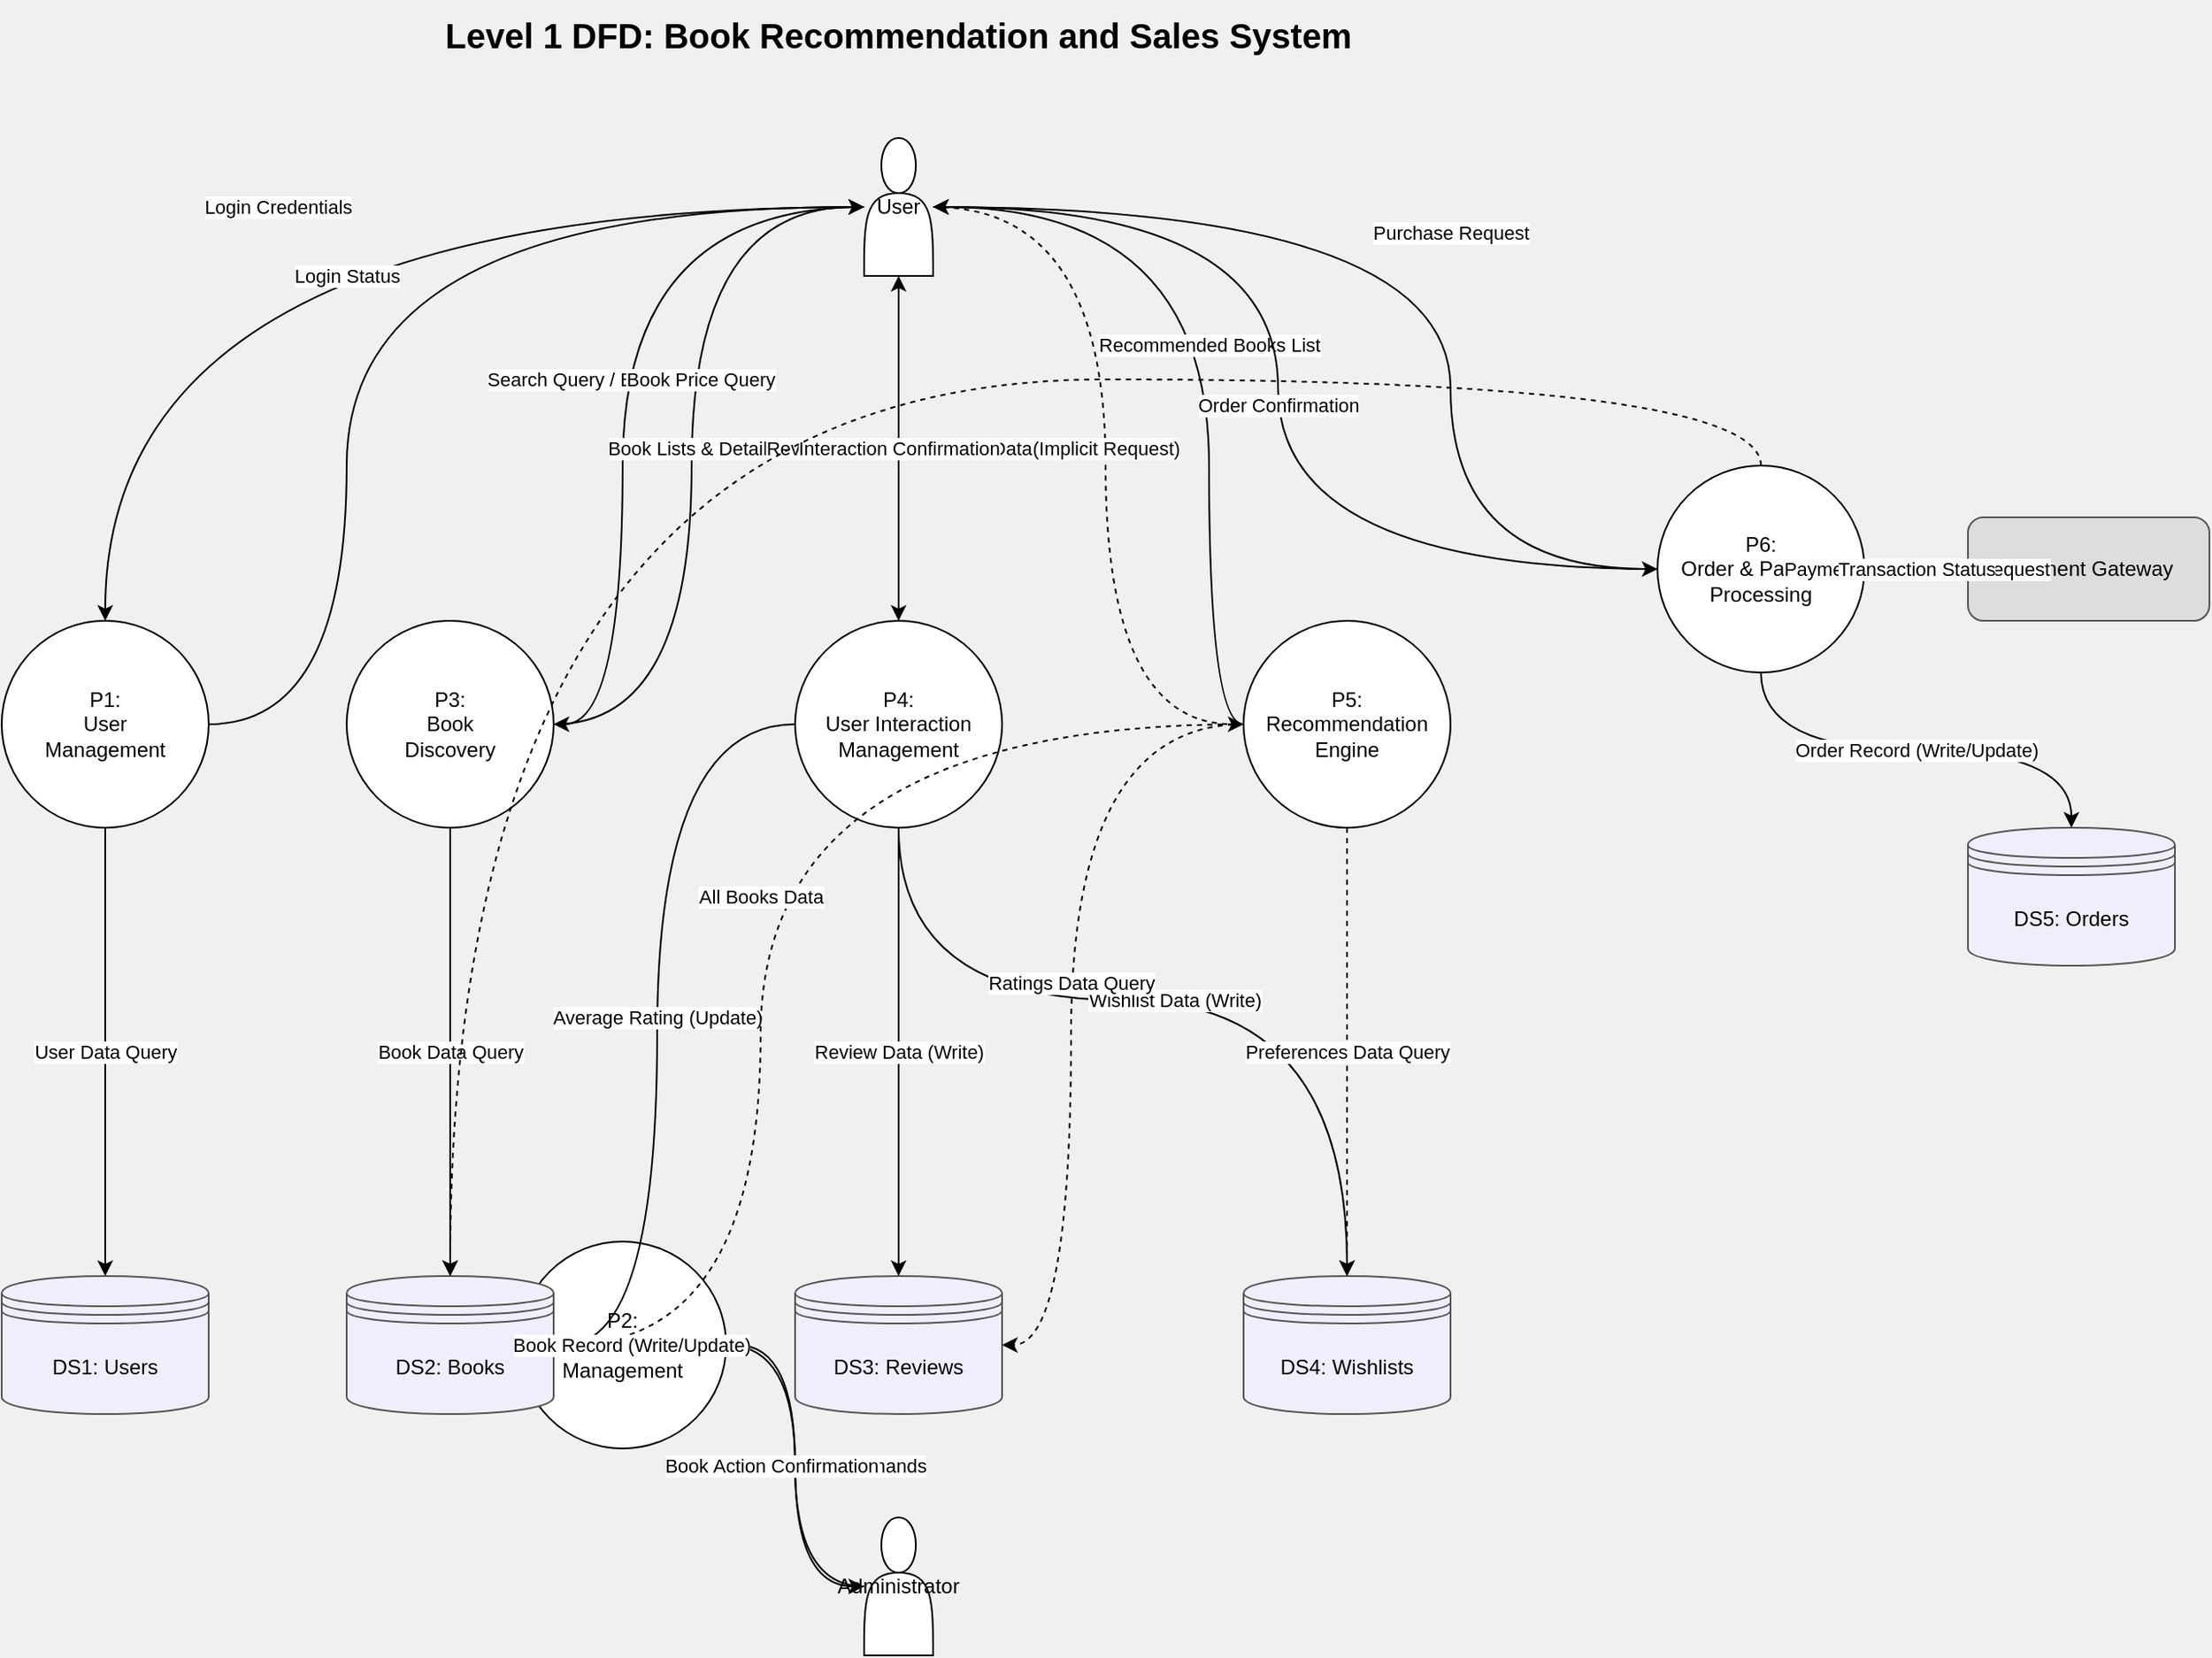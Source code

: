 <mxfile version="22.1.0" type="device">
  <diagram id="DFD-Level-1" name="Page-1">
    <mxGraphModel dx="1600" dy="900" grid="0" gridSize="10" guides="1" tooltips="1" connect="1" arrows="1" fold="1" page="1" pageScale="1" pageWidth="1800" pageHeight="1100" background="#f0f0f0" math="0" shadow="0">
      <root>
        <mxCell id="0" />
        <mxCell id="1" parent="0" />
        <mxCell id="title" value="Level 1 DFD: Book Recommendation and Sales System" style="text;html=1;strokeColor=none;fillColor=none;align=center;verticalAlign=middle;whiteSpace=wrap;rounded=0;fontSize=20;fontStyle=1;" vertex="1" parent="1">
          <mxGeometry x="500" y="20" width="800" height="40" as="geometry" />
        </mxCell>
        <mxCell id="user" value="User" style="shape=actor;whiteSpace=wrap;html=1;" vertex="1" parent="1">
          <mxGeometry x="880" y="100" width="40" height="80" as="geometry" />
        </mxCell>
        <mxCell id="admin" value="Administrator" style="shape=actor;whiteSpace=wrap;html=1;" vertex="1" parent="1">
          <mxGeometry x="880" y="900" width="40" height="80" as="geometry" />
        </mxCell>
        <mxCell id="pg" value="Payment Gateway" style="rounded=1;whiteSpace=wrap;html=1;fillColor=#DDDDDD;strokeColor=#555555;" vertex="1" parent="1">
          <mxGeometry x="1520" y="320" width="140" height="60" as="geometry" />
        </mxCell>
        <mxCell id="p1" value="P1:&lt;br&gt;User&lt;br&gt;Management" style="ellipse;whiteSpace=wrap;html=1;aspect=fixed;" vertex="1" parent="1">
          <mxGeometry x="380" y="380" width="120" height="120" as="geometry" />
        </mxCell>
        <mxCell id="p2" value="P2:&lt;br&gt;Book&lt;br&gt;Management" style="ellipse;whiteSpace=wrap;html=1;aspect=fixed;" vertex="1" parent="1">
          <mxGeometry x="680" y="740" width="120" height="120" as="geometry" />
        </mxCell>
        <mxCell id="p3" value="P3:&lt;br&gt;Book&lt;br&gt;Discovery" style="ellipse;whiteSpace=wrap;html=1;aspect=fixed;" vertex="1" parent="1">
          <mxGeometry x="580" y="380" width="120" height="120" as="geometry" />
        </mxCell>
        <mxCell id="p4" value="P4:&lt;br&gt;User Interaction&lt;br&gt;Management" style="ellipse;whiteSpace=wrap;html=1;aspect=fixed;" vertex="1" parent="1">
          <mxGeometry x="840" y="380" width="120" height="120" as="geometry" />
        </mxCell>
        <mxCell id="p5" value="P5:&lt;br&gt;Recommendation&lt;br&gt;Engine" style="ellipse;whiteSpace=wrap;html=1;aspect=fixed;" vertex="1" parent="1">
          <mxGeometry x="1100" y="380" width="120" height="120" as="geometry" />
        </mxCell>
        <mxCell id="p6" value="P6:&lt;br&gt;Order &amp; Payment&lt;br&gt;Processing" style="ellipse;whiteSpace=wrap;html=1;aspect=fixed;" vertex="1" parent="1">
          <mxGeometry x="1340" y="290" width="120" height="120" as="geometry" />
        </mxCell>
        <mxCell id="ds1" value="DS1: Users" style="shape=datastore;whiteSpace=wrap;html=1;fillColor=#EFEFFB;strokeColor=#555555;" vertex="1" parent="1">
          <mxGeometry x="380" y="760" width="120" height="80" as="geometry" />
        </mxCell>
        <mxCell id="ds2" value="DS2: Books" style="shape=datastore;whiteSpace=wrap;html=1;fillColor=#EFEFFB;strokeColor=#555555;" vertex="1" parent="1">
          <mxGeometry x="580" y="760" width="120" height="80" as="geometry" />
        </mxCell>
        <mxCell id="ds3" value="DS3: Reviews" style="shape=datastore;whiteSpace=wrap;html=1;fillColor=#EFEFFB;strokeColor=#555555;" vertex="1" parent="1">
          <mxGeometry x="840" y="760" width="120" height="80" as="geometry" />
        </mxCell>
        <mxCell id="ds4" value="DS4: Wishlists" style="shape=datastore;whiteSpace=wrap;html=1;fillColor=#EFEFFB;strokeColor=#555555;" vertex="1" parent="1">
          <mxGeometry x="1100" y="760" width="120" height="80" as="geometry" />
        </mxCell>
        <mxCell id="ds5" value="DS5: Orders" style="shape=datastore;whiteSpace=wrap;html=1;fillColor=#EFEFFB;strokeColor=#555555;" vertex="1" parent="1">
          <mxGeometry x="1520" y="500" width="120" height="80" as="geometry" />
        </mxCell>
        <mxCell id="flow-user-p1-in" value="Login Credentials" style="edgeStyle=elbowEdgeStyle;elbow=horizontal;html=1;curved=1;endArrow=classic;endFill=1;" edge="1" parent="1" source="user" target="p1">
          <mxGeometry relative="1" as="geometry">
            <Array as="points">
              <mxPoint x="440" y="280" />
            </Array>
          </mxGeometry>
        </mxCell>
        <mxCell id="flow-p1-user-out" value="Login Status" style="edgeStyle=elbowEdgeStyle;elbow=horizontal;html=1;curved=1;endArrow=classic;endFill=1;" edge="1" parent="1" source="p1" target="user">
          <mxGeometry relative="1" as="geometry">
            <Array as="points">
              <mxPoint x="580" y="280" />
            </Array>
          </mxGeometry>
        </mxCell>
        <mxCell id="flow-user-p3-in" value="Search Query / Browse Request" style="edgeStyle=elbowEdgeStyle;elbow=horizontal;html=1;curved=1;endArrow=classic;endFill=1;" edge="1" parent="1" source="user" target="p3">
          <mxGeometry relative="1" as="geometry">
            <Array as="points">
              <mxPoint x="740" y="280" />
            </Array>
          </mxGeometry>
        </mxCell>
        <mxCell id="flow-p3-user-out" value="Book Lists &amp; Details" style="edgeStyle=elbowEdgeStyle;elbow=horizontal;html=1;curved=1;endArrow=classic;endFill=1;" edge="1" parent="1" source="p3" target="user">
          <mxGeometry relative="1" as="geometry">
            <Array as="points">
              <mxPoint x="780" y="220" />
            </Array>
          </mxGeometry>
        </mxCell>
        <mxCell id="flow-user-p4-in" value="Review, Rating, &amp; Wishlist Data" style="edgeStyle=elbowEdgeStyle;elbow=horizontal;html=1;curved=1;endArrow=classic;endFill=1;" edge="1" parent="1" source="user" target="p4">
          <mxGeometry relative="1" as="geometry" />
        </mxCell>
        <mxCell id="flow-p4-user-out" value="Interaction Confirmation" style="edgeStyle=elbowEdgeStyle;elbow=horizontal;html=1;curved=1;endArrow=classic;endFill=1;" edge="1" parent="1" source="p4" target="user">
          <mxGeometry relative="1" as="geometry">
            <Array as="points">
              <mxPoint x="900" y="240" />
            </Array>
          </mxGeometry>
        </mxCell>
        <mxCell id="flow-p5-user-out" value="Recommended Books List" style="edgeStyle=elbowEdgeStyle;elbow=horizontal;html=1;curved=1;endArrow=classic;endFill=1;" edge="1" parent="1" source="p5" target="user">
          <mxGeometry relative="1" as="geometry">
            <Array as="points">
              <mxPoint x="1080" y="240" />
            </Array>
          </mxGeometry>
        </mxCell>
        <mxCell id="flow-user-p6-in" value="Purchase Request" style="edgeStyle=elbowEdgeStyle;elbow=horizontal;html=1;curved=1;endArrow=classic;endFill=1;" edge="1" parent="1" source="user" target="p6">
          <mxGeometry relative="1" as="geometry">
            <Array as="points">
              <mxPoint x="1220" y="240" />
            </Array>
          </mxGeometry>
        </mxCell>
        <mxCell id="flow-p6-user-out" value="Order Confirmation" style="edgeStyle=elbowEdgeStyle;elbow=horizontal;html=1;curved=1;endArrow=classic;endFill=1;" edge="1" parent="1" source="p6" target="user">
          <mxGeometry relative="1" as="geometry">
            <Array as="points">
              <mxPoint x="1120" y="200" />
            </Array>
          </mxGeometry>
        </mxCell>
        <mxCell id="flow-admin-p2-in" value="Book Management Commands" style="edgeStyle=elbowEdgeStyle;elbow=horizontal;html=1;curved=1;endArrow=classic;endFill=1;" edge="1" parent="1" source="admin" target="p2">
          <mxGeometry relative="1" as="geometry">
            <Array as="points">
              <mxPoint x="840" y="870" />
            </Array>
          </mxGeometry>
        </mxCell>
        <mxCell id="flow-p2-admin-out" value="Action Confirmation" style="edgeStyle=elbowEdgeStyle;elbow=horizontal;html=1;curved=1;endArrow=classic;endFill=1;" edge="1" parent="1" source="p2" target="admin">
          <mxGeometry relative="1" as="geometry">
            <Array as="points">
              <mxPoint x="840" y="870" />
            </Array>
          </mxGeometry>
        </mxCell>
        <mxCell id="flow-p6-pg-out" value="Payment Authorization Request" style="edgeStyle=none;html=1;endArrow=classic;endFill=1;" edge="1" parent="1" source="p6" target="pg">
          <mxGeometry relative="1" as="geometry" />
        </mxCell>
        <mxCell id="flow-pg-p6-in" value="Transaction Status" style="edgeStyle=none;html=1;endArrow=classic;endFill=1;" edge="1" parent="1" source="pg" target="p6">
          <mxGeometry relative="1" as="geometry" />
        </mxCell>
        <mxCell id="flow-p1-ds1" value="User Data Query" style="edgeStyle=elbowEdgeStyle;elbow=vertical;html=1;curved=1;endArrow=classic;endFill=1;" edge="1" parent="1" source="p1" target="ds1">
          <mxGeometry relative="1" as="geometry" />
        </mxCell>
        <mxCell id="flow-p3-ds2" value="Book Data Query" style="edgeStyle=elbowEdgeStyle;elbow=vertical;html=1;curved=1;endArrow=classic;endFill=1;" edge="1" parent="1" source="p3" target="ds2">
          <mxGeometry relative="1" as="geometry" />
        </mxCell>
        <mxCell id="flow-p4-ds3" value="Review Data (Write)" style="edgeStyle=elbowEdgeStyle;elbow=vertical;html=1;curved=1;endArrow=classic;endFill=1;" edge="1" parent="1" source="p4" target="ds3">
          <mxGeometry relative="1" as="geometry" />
        </mxCell>
        <mxCell id="flow-p4-ds4" value="Wishlist Data (Write)" style="edgeStyle=elbowEdgeStyle;elbow=vertical;html=1;curved=1;endArrow=classic;endFill=1;" edge="1" parent="1" source="p4" target="ds4">
          <mxGeometry relative="1" as="geometry">
            <Array as="points">
              <mxPoint x="1160" y="600" />
            </Array>
          </mxGeometry>
        </mxCell>
        <mxCell id="flow-p4-ds2-update" value="Average Rating (Update)" style="edgeStyle=elbowEdgeStyle;elbow=horizontal;html=1;curved=1;endArrow=classic;endFill=1;" edge="1" parent="1" source="p4" target="ds2">
          <mxGeometry relative="1" as="geometry">
            <Array as="points">
              <mxPoint x="760" y="600" />
            </Array>
          </mxGeometry>
        </mxCell>
        <mxCell id="flow-p5-ds2" value="All Books Data" style="edgeStyle=elbowEdgeStyle;elbow=horizontal;html=1;curved=1;endArrow=classic;endFill=1;dashed=1;" edge="1" parent="1" source="p5" target="ds2">
          <mxGeometry relative="1" as="geometry">
            <Array as="points">
              <mxPoint x="820" y="600" />
            </Array>
          </mxGeometry>
        </mxCell>
        <mxCell id="flow-p5-ds3" value="Ratings Data Query" style="edgeStyle=elbowEdgeStyle;elbow=horizontal;html=1;curved=1;endArrow=classic;endFill=1;dashed=1;" edge="1" parent="1" source="p5" target="ds3">
          <mxGeometry relative="1" as="geometry">
            <Array as="points">
              <mxPoint x="1000" y="600" />
            </Array>
          </mxGeometry>
        </mxCell>
        <mxCell id="flow-p5-ds4" value="Preferences Data Query" style="edgeStyle=elbowEdgeStyle;elbow=horizontal;html=1;curved=1;endArrow=classic;endFill=1;dashed=1;" edge="1" parent="1" source="p5" target="ds4">
          <mxGeometry relative="1" as="geometry" />
        </mxCell>
        <mxCell id="flow-p6-ds2" value="Book Price Query" style="edgeStyle=elbowEdgeStyle;elbow=horizontal;html=1;curved=1;endArrow=classic;endFill=1;dashed=1;" edge="1" parent="1" source="p6" target="ds2">
          <mxGeometry relative="1" as="geometry">
            <Array as="points">
              <mxPoint x="1000" y="240" />
              <mxPoint x="200" y="500" />
            </Array>
          </mxGeometry>
        </mxCell>
        <mxCell id="flow-p6-ds5" value="Order Record (Write/Update)" style="edgeStyle=elbowEdgeStyle;elbow=vertical;html=1;curved=1;endArrow=classic;endFill=1;" edge="1" parent="1" source="p6" target="ds5">
          <mxGeometry relative="1" as="geometry" />
        </mxCell>
        <mxCell id="flow-p2-ds2" value="Book Record (Write/Update)" style="edgeStyle=elbowEdgeStyle;elbow=vertical;html=1;curved=1;endArrow=classic;endFill=1;" edge="1" parent="1" source="p2" target="ds2">
          <mxGeometry relative="1" as="geometry" />
        </mxCell>
        <mxCell id="flow-user-p5-implicit" value="(Implicit Request)" style="edgeStyle=elbowEdgeStyle;elbow=horizontal;html=1;curved=1;endArrow=classic;endFill=1;dashed=1;" edge="1" parent="1" source="user" target="p5">
          <mxGeometry relative="1" as="geometry">
            <Array as="points">
              <mxPoint x="1020" y="280" />
            </Array>
          </mxGeometry>
        </mxCell>
      </root>
    </mxGraphModel>
  </diagram>
</mxfile>
